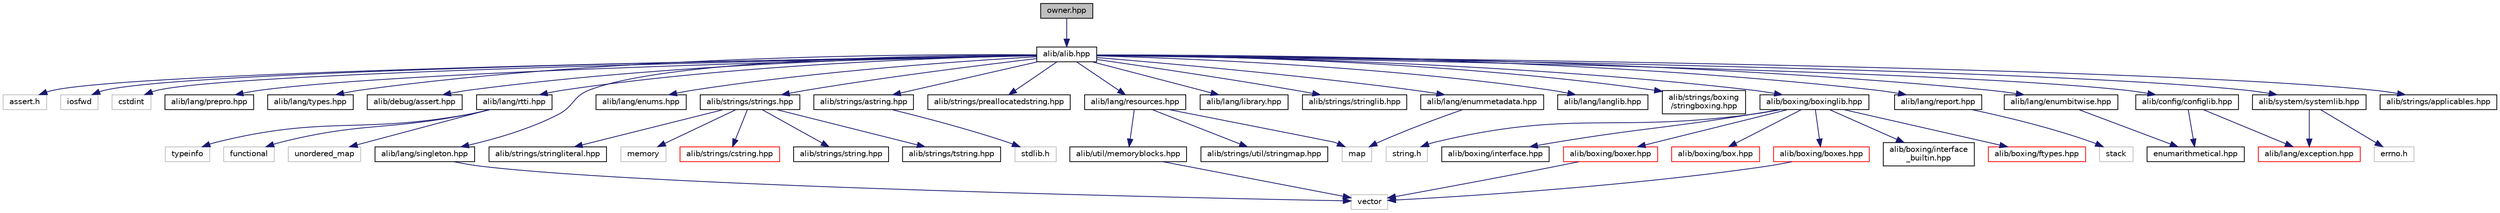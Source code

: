 digraph "owner.hpp"
{
  edge [fontname="Helvetica",fontsize="10",labelfontname="Helvetica",labelfontsize="10"];
  node [fontname="Helvetica",fontsize="10",shape=record];
  Node0 [label="owner.hpp",height=0.2,width=0.4,color="black", fillcolor="grey75", style="filled", fontcolor="black"];
  Node0 -> Node1 [color="midnightblue",fontsize="10",style="solid",fontname="Helvetica"];
  Node1 [label="alib/alib.hpp",height=0.2,width=0.4,color="black", fillcolor="white", style="filled",URL="$alib_8hpp.html"];
  Node1 -> Node2 [color="midnightblue",fontsize="10",style="solid",fontname="Helvetica"];
  Node2 [label="assert.h",height=0.2,width=0.4,color="grey75", fillcolor="white", style="filled"];
  Node1 -> Node3 [color="midnightblue",fontsize="10",style="solid",fontname="Helvetica"];
  Node3 [label="iosfwd",height=0.2,width=0.4,color="grey75", fillcolor="white", style="filled"];
  Node1 -> Node4 [color="midnightblue",fontsize="10",style="solid",fontname="Helvetica"];
  Node4 [label="cstdint",height=0.2,width=0.4,color="grey75", fillcolor="white", style="filled"];
  Node1 -> Node5 [color="midnightblue",fontsize="10",style="solid",fontname="Helvetica"];
  Node5 [label="alib/lang/prepro.hpp",height=0.2,width=0.4,color="black", fillcolor="white", style="filled",URL="$prepro_8hpp.html"];
  Node1 -> Node6 [color="midnightblue",fontsize="10",style="solid",fontname="Helvetica"];
  Node6 [label="alib/lang/types.hpp",height=0.2,width=0.4,color="black", fillcolor="white", style="filled",URL="$types_8hpp.html"];
  Node1 -> Node7 [color="midnightblue",fontsize="10",style="solid",fontname="Helvetica"];
  Node7 [label="alib/debug/assert.hpp",height=0.2,width=0.4,color="black", fillcolor="white", style="filled",URL="$assert_8hpp.html"];
  Node1 -> Node8 [color="midnightblue",fontsize="10",style="solid",fontname="Helvetica"];
  Node8 [label="alib/lang/rtti.hpp",height=0.2,width=0.4,color="black", fillcolor="white", style="filled",URL="$rtti_8hpp.html"];
  Node8 -> Node9 [color="midnightblue",fontsize="10",style="solid",fontname="Helvetica"];
  Node9 [label="typeinfo",height=0.2,width=0.4,color="grey75", fillcolor="white", style="filled"];
  Node8 -> Node10 [color="midnightblue",fontsize="10",style="solid",fontname="Helvetica"];
  Node10 [label="functional",height=0.2,width=0.4,color="grey75", fillcolor="white", style="filled"];
  Node8 -> Node11 [color="midnightblue",fontsize="10",style="solid",fontname="Helvetica"];
  Node11 [label="unordered_map",height=0.2,width=0.4,color="grey75", fillcolor="white", style="filled"];
  Node1 -> Node12 [color="midnightblue",fontsize="10",style="solid",fontname="Helvetica"];
  Node12 [label="alib/lang/singleton.hpp",height=0.2,width=0.4,color="black", fillcolor="white", style="filled",URL="$singleton_8hpp.html"];
  Node12 -> Node13 [color="midnightblue",fontsize="10",style="solid",fontname="Helvetica"];
  Node13 [label="vector",height=0.2,width=0.4,color="grey75", fillcolor="white", style="filled"];
  Node1 -> Node14 [color="midnightblue",fontsize="10",style="solid",fontname="Helvetica"];
  Node14 [label="alib/lang/enums.hpp",height=0.2,width=0.4,color="black", fillcolor="white", style="filled",URL="$enums_8hpp.html"];
  Node1 -> Node15 [color="midnightblue",fontsize="10",style="solid",fontname="Helvetica"];
  Node15 [label="alib/strings/strings.hpp",height=0.2,width=0.4,color="black", fillcolor="white", style="filled",URL="$strings_2strings_8hpp.html"];
  Node15 -> Node16 [color="midnightblue",fontsize="10",style="solid",fontname="Helvetica"];
  Node16 [label="memory",height=0.2,width=0.4,color="grey75", fillcolor="white", style="filled"];
  Node15 -> Node17 [color="midnightblue",fontsize="10",style="solid",fontname="Helvetica"];
  Node17 [label="alib/strings/cstring.hpp",height=0.2,width=0.4,color="red", fillcolor="white", style="filled",URL="$cstring_8hpp.html"];
  Node15 -> Node21 [color="midnightblue",fontsize="10",style="solid",fontname="Helvetica"];
  Node21 [label="alib/strings/string.hpp",height=0.2,width=0.4,color="black", fillcolor="white", style="filled",URL="$string_8hpp.html"];
  Node15 -> Node22 [color="midnightblue",fontsize="10",style="solid",fontname="Helvetica"];
  Node22 [label="alib/strings/tstring.hpp",height=0.2,width=0.4,color="black", fillcolor="white", style="filled",URL="$tstring_8hpp.html"];
  Node15 -> Node23 [color="midnightblue",fontsize="10",style="solid",fontname="Helvetica"];
  Node23 [label="alib/strings/stringliteral.hpp",height=0.2,width=0.4,color="black", fillcolor="white", style="filled",URL="$stringliteral_8hpp.html"];
  Node1 -> Node24 [color="midnightblue",fontsize="10",style="solid",fontname="Helvetica"];
  Node24 [label="alib/strings/astring.hpp",height=0.2,width=0.4,color="black", fillcolor="white", style="filled",URL="$astring_8hpp.html"];
  Node24 -> Node25 [color="midnightblue",fontsize="10",style="solid",fontname="Helvetica"];
  Node25 [label="stdlib.h",height=0.2,width=0.4,color="grey75", fillcolor="white", style="filled"];
  Node1 -> Node26 [color="midnightblue",fontsize="10",style="solid",fontname="Helvetica"];
  Node26 [label="alib/strings/preallocatedstring.hpp",height=0.2,width=0.4,color="black", fillcolor="white", style="filled",URL="$preallocatedstring_8hpp.html"];
  Node1 -> Node27 [color="midnightblue",fontsize="10",style="solid",fontname="Helvetica"];
  Node27 [label="alib/lang/resources.hpp",height=0.2,width=0.4,color="black", fillcolor="white", style="filled",URL="$resources_8hpp.html"];
  Node27 -> Node28 [color="midnightblue",fontsize="10",style="solid",fontname="Helvetica"];
  Node28 [label="map",height=0.2,width=0.4,color="grey75", fillcolor="white", style="filled"];
  Node27 -> Node29 [color="midnightblue",fontsize="10",style="solid",fontname="Helvetica"];
  Node29 [label="alib/util/memoryblocks.hpp",height=0.2,width=0.4,color="black", fillcolor="white", style="filled",URL="$memoryblocks_8hpp.html"];
  Node29 -> Node13 [color="midnightblue",fontsize="10",style="solid",fontname="Helvetica"];
  Node27 -> Node30 [color="midnightblue",fontsize="10",style="solid",fontname="Helvetica"];
  Node30 [label="alib/strings/util/stringmap.hpp",height=0.2,width=0.4,color="black", fillcolor="white", style="filled",URL="$stringmap_8hpp.html"];
  Node1 -> Node31 [color="midnightblue",fontsize="10",style="solid",fontname="Helvetica"];
  Node31 [label="alib/lang/library.hpp",height=0.2,width=0.4,color="black", fillcolor="white", style="filled",URL="$library_8hpp.html"];
  Node1 -> Node32 [color="midnightblue",fontsize="10",style="solid",fontname="Helvetica"];
  Node32 [label="alib/strings/stringlib.hpp",height=0.2,width=0.4,color="black", fillcolor="white", style="filled",URL="$stringlib_8hpp.html"];
  Node1 -> Node33 [color="midnightblue",fontsize="10",style="solid",fontname="Helvetica"];
  Node33 [label="alib/boxing/boxinglib.hpp",height=0.2,width=0.4,color="black", fillcolor="white", style="filled",URL="$boxinglib_8hpp.html"];
  Node33 -> Node34 [color="midnightblue",fontsize="10",style="solid",fontname="Helvetica"];
  Node34 [label="string.h",height=0.2,width=0.4,color="grey75", fillcolor="white", style="filled"];
  Node33 -> Node35 [color="midnightblue",fontsize="10",style="solid",fontname="Helvetica"];
  Node35 [label="alib/boxing/interface.hpp",height=0.2,width=0.4,color="black", fillcolor="white", style="filled",URL="$interface_8hpp.html"];
  Node33 -> Node36 [color="midnightblue",fontsize="10",style="solid",fontname="Helvetica"];
  Node36 [label="alib/boxing/boxer.hpp",height=0.2,width=0.4,color="red", fillcolor="white", style="filled",URL="$boxer_8hpp.html"];
  Node36 -> Node13 [color="midnightblue",fontsize="10",style="solid",fontname="Helvetica"];
  Node33 -> Node38 [color="midnightblue",fontsize="10",style="solid",fontname="Helvetica"];
  Node38 [label="alib/boxing/box.hpp",height=0.2,width=0.4,color="red", fillcolor="white", style="filled",URL="$box_8hpp.html"];
  Node33 -> Node39 [color="midnightblue",fontsize="10",style="solid",fontname="Helvetica"];
  Node39 [label="alib/boxing/boxes.hpp",height=0.2,width=0.4,color="red", fillcolor="white", style="filled",URL="$boxes_8hpp.html"];
  Node39 -> Node13 [color="midnightblue",fontsize="10",style="solid",fontname="Helvetica"];
  Node33 -> Node40 [color="midnightblue",fontsize="10",style="solid",fontname="Helvetica"];
  Node40 [label="alib/boxing/interface\l_builtin.hpp",height=0.2,width=0.4,color="black", fillcolor="white", style="filled",URL="$interface__builtin_8hpp.html"];
  Node33 -> Node41 [color="midnightblue",fontsize="10",style="solid",fontname="Helvetica"];
  Node41 [label="alib/boxing/ftypes.hpp",height=0.2,width=0.4,color="red", fillcolor="white", style="filled",URL="$ftypes_8hpp.html"];
  Node1 -> Node42 [color="midnightblue",fontsize="10",style="solid",fontname="Helvetica"];
  Node42 [label="alib/lang/langlib.hpp",height=0.2,width=0.4,color="black", fillcolor="white", style="filled",URL="$langlib_8hpp.html"];
  Node1 -> Node43 [color="midnightblue",fontsize="10",style="solid",fontname="Helvetica"];
  Node43 [label="alib/strings/boxing\l/stringboxing.hpp",height=0.2,width=0.4,color="black", fillcolor="white", style="filled",URL="$stringboxing_8hpp.html"];
  Node1 -> Node44 [color="midnightblue",fontsize="10",style="solid",fontname="Helvetica"];
  Node44 [label="alib/lang/report.hpp",height=0.2,width=0.4,color="black", fillcolor="white", style="filled",URL="$report_8hpp.html"];
  Node44 -> Node45 [color="midnightblue",fontsize="10",style="solid",fontname="Helvetica"];
  Node45 [label="stack",height=0.2,width=0.4,color="grey75", fillcolor="white", style="filled"];
  Node1 -> Node46 [color="midnightblue",fontsize="10",style="solid",fontname="Helvetica"];
  Node46 [label="alib/lang/enumbitwise.hpp",height=0.2,width=0.4,color="black", fillcolor="white", style="filled",URL="$enumbitwise_8hpp.html"];
  Node46 -> Node47 [color="midnightblue",fontsize="10",style="solid",fontname="Helvetica"];
  Node47 [label="enumarithmetical.hpp",height=0.2,width=0.4,color="black", fillcolor="white", style="filled",URL="$enumarithmetical_8hpp.html"];
  Node1 -> Node48 [color="midnightblue",fontsize="10",style="solid",fontname="Helvetica"];
  Node48 [label="alib/lang/enummetadata.hpp",height=0.2,width=0.4,color="black", fillcolor="white", style="filled",URL="$enummetadata_8hpp.html"];
  Node48 -> Node28 [color="midnightblue",fontsize="10",style="solid",fontname="Helvetica"];
  Node1 -> Node49 [color="midnightblue",fontsize="10",style="solid",fontname="Helvetica"];
  Node49 [label="alib/config/configlib.hpp",height=0.2,width=0.4,color="black", fillcolor="white", style="filled",URL="$configlib_8hpp.html"];
  Node49 -> Node50 [color="midnightblue",fontsize="10",style="solid",fontname="Helvetica"];
  Node50 [label="alib/lang/exception.hpp",height=0.2,width=0.4,color="red", fillcolor="white", style="filled",URL="$exception_8hpp.html"];
  Node49 -> Node47 [color="midnightblue",fontsize="10",style="solid",fontname="Helvetica"];
  Node1 -> Node54 [color="midnightblue",fontsize="10",style="solid",fontname="Helvetica"];
  Node54 [label="alib/system/systemlib.hpp",height=0.2,width=0.4,color="black", fillcolor="white", style="filled",URL="$systemlib_8hpp.html"];
  Node54 -> Node50 [color="midnightblue",fontsize="10",style="solid",fontname="Helvetica"];
  Node54 -> Node55 [color="midnightblue",fontsize="10",style="solid",fontname="Helvetica"];
  Node55 [label="errno.h",height=0.2,width=0.4,color="grey75", fillcolor="white", style="filled"];
  Node1 -> Node56 [color="midnightblue",fontsize="10",style="solid",fontname="Helvetica"];
  Node56 [label="alib/strings/applicables.hpp",height=0.2,width=0.4,color="black", fillcolor="white", style="filled",URL="$applicables_8hpp.html"];
}
